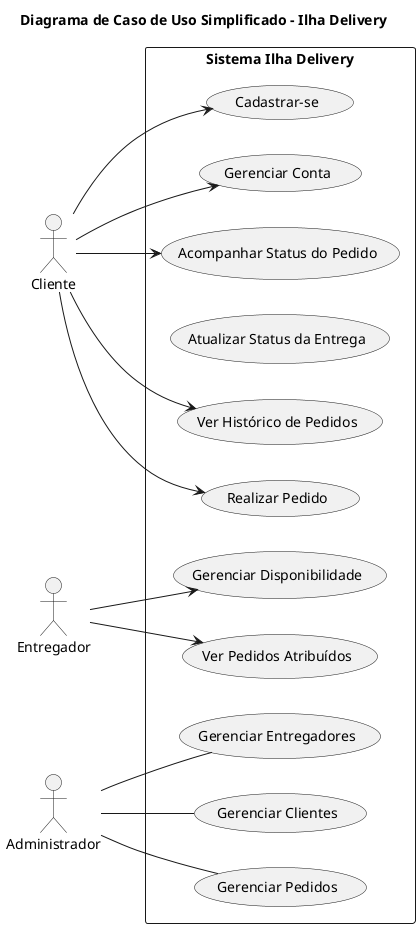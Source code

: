 @startuml 2 
'=============== DIAGRAMA DE CASO DE USO - VERSÃO SIMPLIFICADA ===============

left to right direction
skinparam packageStyle rectangle

title "Diagrama de Caso de Uso Simplificado - Ilha Delivery"

' --- ATORES DO SISTEMA ---
actor Cliente
actor Entregador
actor Administrador


' --- DEFINIÇÃO DO SISTEMA E CASOS DE USO ---
rectangle "Sistema Ilha Delivery" {

  ' Casos de Uso que exigem autenticação
  usecase "Gerenciar Conta" as UC_GerenciarConta
  usecase "Acompanhar Status do Pedido" as UC_AcompanharPedido
  usecase "Ver Histórico de Pedidos" as UC_VerHistorico
  usecase "Atualizar Status da Entrega" as UC_AtualizarStatus
  usecase "Ver Pedidos Atribuídos" as UC_VerPedidos
  usecase "Gerenciar Disponibilidade" as UC_GerenciarDisponibilidade

  ' Casos de Uso específicos
  usecase "Realizar Pedido" as UC_RealizarPedido
  usecase "Cadastrar-se" as UC_Cadastro

  ' Casos de Uso do Administrador
  usecase "Gerenciar Pedidos" as UC_GerenciarPedidos
  usecase "Gerenciar Entregadores" as UC_GerenciarEntregadores
  usecase "Gerenciar Clientes" as UC_GerenciarClientes
}


' ========== RELACIONAMENTOS ==========

' Cliente e Entregador SÃO tipos de Usuário Autenticado (Herança/Generalização)


' Qualquer usuário pode se cadastrar
Cliente --> UC_Cadastro

' Ações de um Usuário Autenticado (seja Cliente ou Entregador)


' Ações específicas do Cliente
Cliente --> UC_RealizarPedido
Cliente --> UC_AcompanharPedido
Cliente --> UC_VerHistorico
Cliente --> UC_GerenciarConta

' Ações específicas do Entregador

Entregador --> UC_VerPedidos
Entregador --> UC_GerenciarDisponibilidade

' --- Relacionamentos do Administrador ---
Administrador -- UC_GerenciarPedidos
Administrador -- UC_GerenciarEntregadores
Administrador -- UC_GerenciarClientes

@enduml